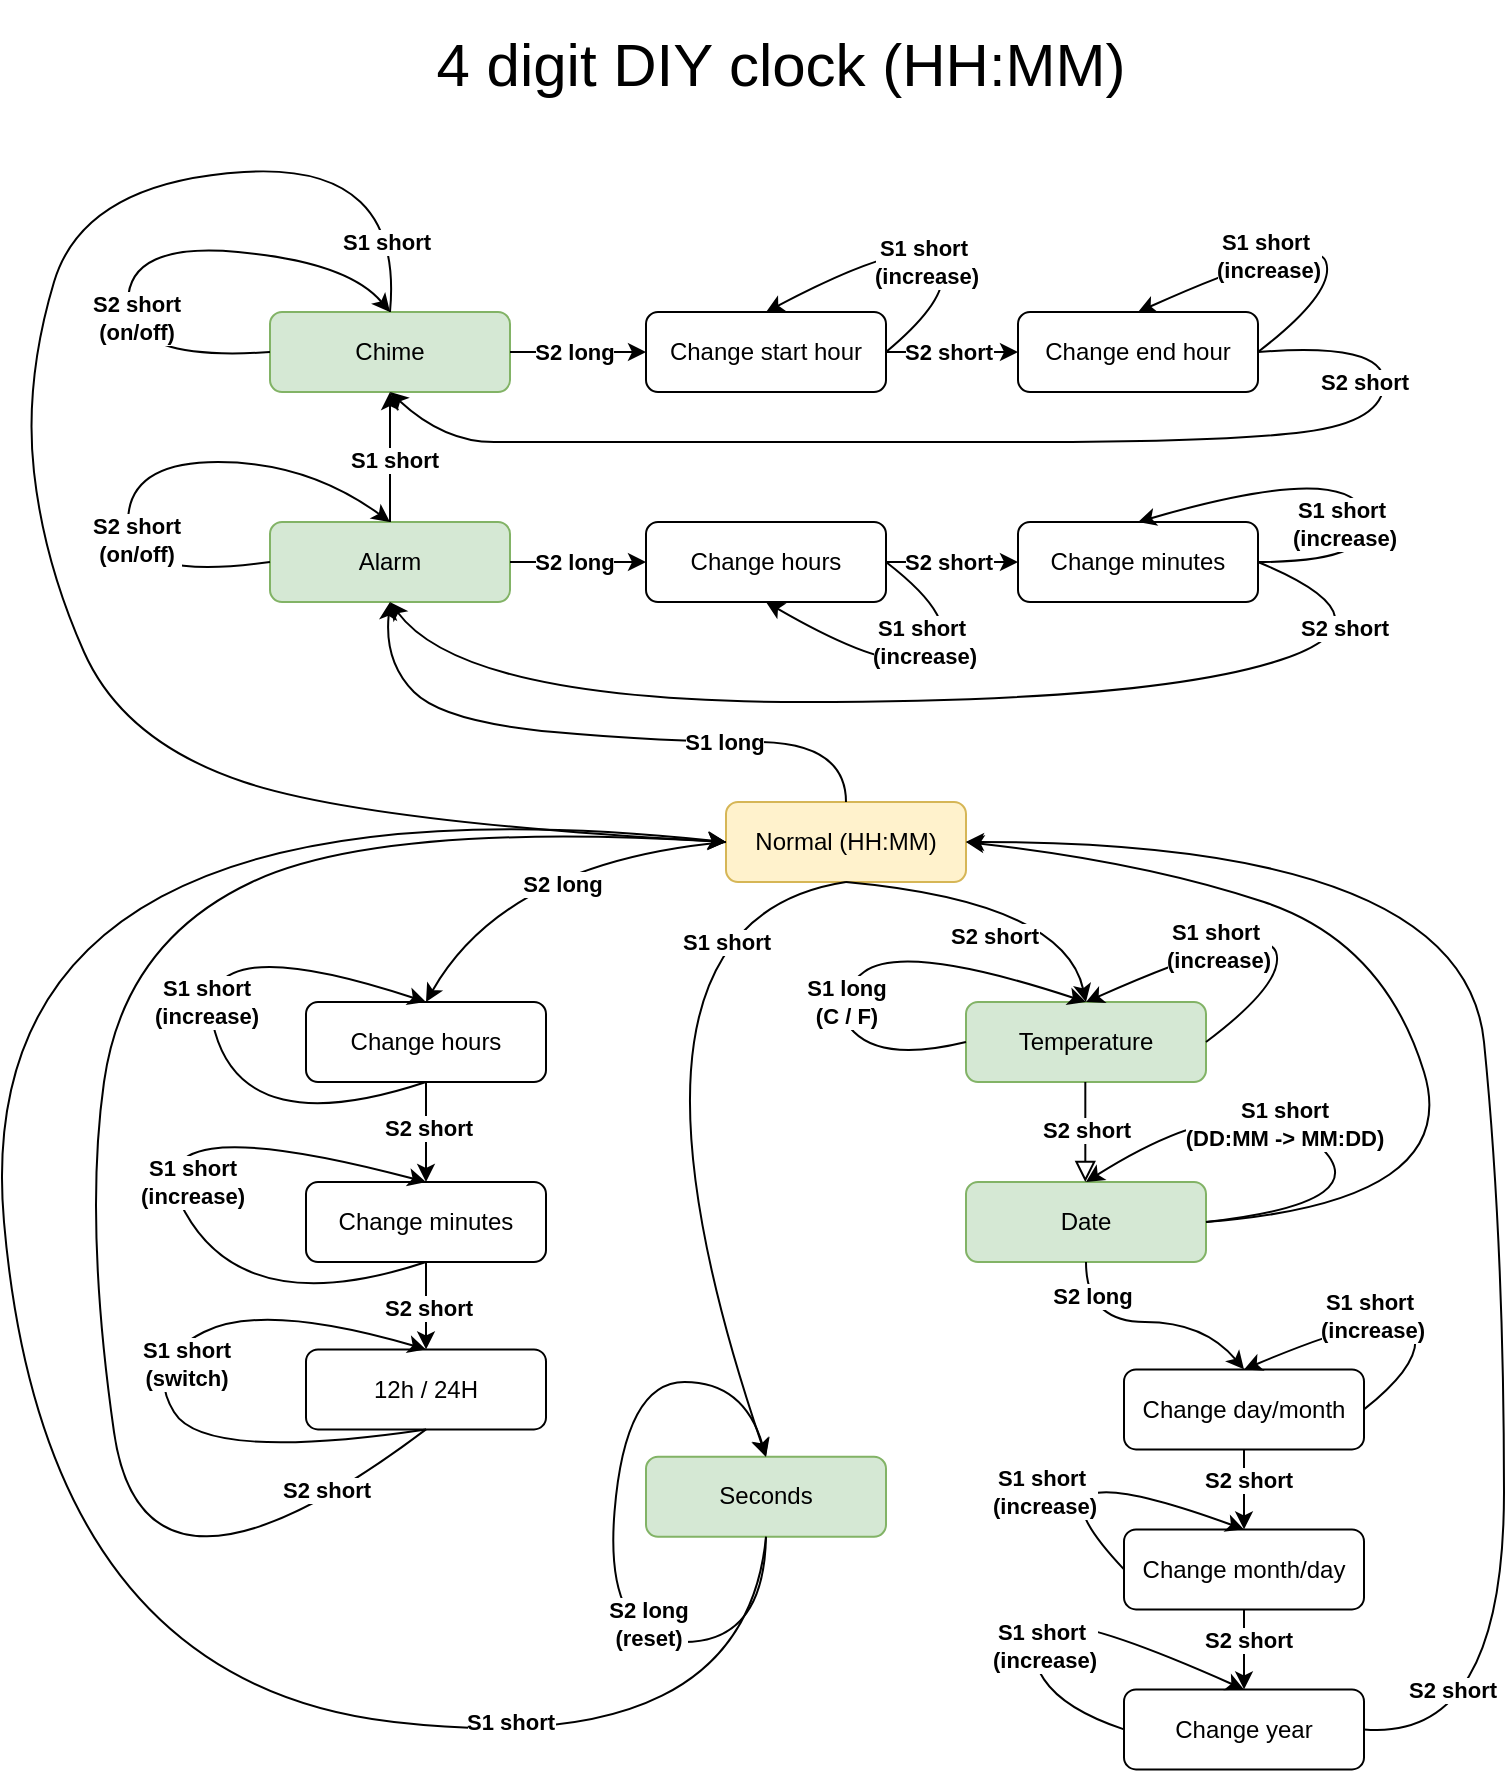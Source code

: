 <mxfile version="24.8.4">
  <diagram id="C5RBs43oDa-KdzZeNtuy" name="Page-1">
    <mxGraphModel dx="826" dy="565" grid="1" gridSize="10" guides="1" tooltips="1" connect="1" arrows="1" fold="1" page="1" pageScale="1" pageWidth="827" pageHeight="1169" math="0" shadow="0">
      <root>
        <mxCell id="WIyWlLk6GJQsqaUBKTNV-0" />
        <mxCell id="WIyWlLk6GJQsqaUBKTNV-1" parent="WIyWlLk6GJQsqaUBKTNV-0" />
        <mxCell id="WIyWlLk6GJQsqaUBKTNV-3" value="Normal (HH:MM)" style="rounded=1;whiteSpace=wrap;html=1;fontSize=12;glass=0;strokeWidth=1;shadow=0;fillColor=#fff2cc;strokeColor=#d6b656;" parent="WIyWlLk6GJQsqaUBKTNV-1" vertex="1">
          <mxGeometry x="411" y="500" width="120" height="40" as="geometry" />
        </mxCell>
        <mxCell id="WIyWlLk6GJQsqaUBKTNV-7" value="Temperature" style="rounded=1;whiteSpace=wrap;html=1;fontSize=12;glass=0;strokeWidth=1;shadow=0;fillColor=#d5e8d4;strokeColor=#82b366;" parent="WIyWlLk6GJQsqaUBKTNV-1" vertex="1">
          <mxGeometry x="531" y="600" width="120" height="40" as="geometry" />
        </mxCell>
        <mxCell id="WIyWlLk6GJQsqaUBKTNV-12" value="Date" style="rounded=1;whiteSpace=wrap;html=1;fontSize=12;glass=0;strokeWidth=1;shadow=0;fillColor=#d5e8d4;strokeColor=#82b366;" parent="WIyWlLk6GJQsqaUBKTNV-1" vertex="1">
          <mxGeometry x="531" y="690" width="120" height="40" as="geometry" />
        </mxCell>
        <mxCell id="ZPV8zCerwzT6bf8s00EN-3" value="" style="rounded=0;html=1;jettySize=auto;orthogonalLoop=1;fontSize=11;endArrow=block;endFill=0;endSize=8;strokeWidth=1;shadow=0;labelBackgroundColor=none;edgeStyle=orthogonalEdgeStyle;" parent="WIyWlLk6GJQsqaUBKTNV-1" edge="1">
          <mxGeometry relative="1" as="geometry">
            <mxPoint x="590.66" y="640" as="sourcePoint" />
            <mxPoint x="590.66" y="690" as="targetPoint" />
          </mxGeometry>
        </mxCell>
        <mxCell id="ZPV8zCerwzT6bf8s00EN-4" value="S2 short" style="edgeLabel;html=1;align=center;verticalAlign=middle;resizable=0;points=[];fontStyle=1" parent="ZPV8zCerwzT6bf8s00EN-3" vertex="1" connectable="0">
          <mxGeometry x="-0.048" relative="1" as="geometry">
            <mxPoint as="offset" />
          </mxGeometry>
        </mxCell>
        <mxCell id="ZPV8zCerwzT6bf8s00EN-5" value="" style="curved=1;endArrow=classic;html=1;rounded=0;entryX=1;entryY=0.5;entryDx=0;entryDy=0;exitX=1;exitY=0.5;exitDx=0;exitDy=0;" parent="WIyWlLk6GJQsqaUBKTNV-1" source="WIyWlLk6GJQsqaUBKTNV-12" target="WIyWlLk6GJQsqaUBKTNV-3" edge="1">
          <mxGeometry width="50" height="50" relative="1" as="geometry">
            <mxPoint x="561" y="720" as="sourcePoint" />
            <mxPoint x="531" y="480" as="targetPoint" />
            <Array as="points">
              <mxPoint x="780" y="700" />
              <mxPoint x="740" y="570" />
              <mxPoint x="620" y="530" />
            </Array>
          </mxGeometry>
        </mxCell>
        <mxCell id="ZPV8zCerwzT6bf8s00EN-11" value="&lt;b&gt;S2 short&lt;/b&gt;" style="edgeLabel;html=1;align=center;verticalAlign=middle;resizable=0;points=[];" parent="ZPV8zCerwzT6bf8s00EN-5" vertex="1" connectable="0">
          <mxGeometry x="-0.072" y="7" relative="1" as="geometry">
            <mxPoint x="-29" y="47" as="offset" />
          </mxGeometry>
        </mxCell>
        <mxCell id="ZPV8zCerwzT6bf8s00EN-7" value="" style="curved=1;endArrow=classic;html=1;rounded=0;exitX=1;exitY=0.5;exitDx=0;exitDy=0;entryX=0.5;entryY=0;entryDx=0;entryDy=0;elbow=vertical;" parent="WIyWlLk6GJQsqaUBKTNV-1" source="WIyWlLk6GJQsqaUBKTNV-12" target="WIyWlLk6GJQsqaUBKTNV-12" edge="1">
          <mxGeometry width="50" height="50" relative="1" as="geometry">
            <mxPoint x="671" y="720" as="sourcePoint" />
            <mxPoint x="611" y="740" as="targetPoint" />
            <Array as="points">
              <mxPoint x="741" y="700" />
              <mxPoint x="670" y="640" />
            </Array>
          </mxGeometry>
        </mxCell>
        <mxCell id="ZPV8zCerwzT6bf8s00EN-10" value="S1 short&lt;div&gt;&lt;div&gt;(DD:MM -&amp;gt; MM:DD)&lt;/div&gt;&lt;/div&gt;" style="edgeLabel;html=1;align=center;verticalAlign=middle;resizable=0;points=[];fontStyle=1" parent="ZPV8zCerwzT6bf8s00EN-7" vertex="1" connectable="0">
          <mxGeometry x="0.157" y="10" relative="1" as="geometry">
            <mxPoint x="8" y="-2" as="offset" />
          </mxGeometry>
        </mxCell>
        <mxCell id="ZPV8zCerwzT6bf8s00EN-12" value="Change day/month" style="rounded=1;whiteSpace=wrap;html=1;fontSize=12;glass=0;strokeWidth=1;shadow=0;" parent="WIyWlLk6GJQsqaUBKTNV-1" vertex="1">
          <mxGeometry x="610" y="783.7" width="120" height="40" as="geometry" />
        </mxCell>
        <mxCell id="ZPV8zCerwzT6bf8s00EN-15" value="Change month/day" style="rounded=1;whiteSpace=wrap;html=1;fontSize=12;glass=0;strokeWidth=1;shadow=0;" parent="WIyWlLk6GJQsqaUBKTNV-1" vertex="1">
          <mxGeometry x="610" y="863.7" width="120" height="40" as="geometry" />
        </mxCell>
        <mxCell id="ZPV8zCerwzT6bf8s00EN-16" value="" style="endArrow=classic;html=1;rounded=0;exitX=0.5;exitY=1;exitDx=0;exitDy=0;entryX=0.5;entryY=0;entryDx=0;entryDy=0;" parent="WIyWlLk6GJQsqaUBKTNV-1" source="ZPV8zCerwzT6bf8s00EN-12" target="ZPV8zCerwzT6bf8s00EN-15" edge="1">
          <mxGeometry width="50" height="50" relative="1" as="geometry">
            <mxPoint x="780" y="843.7" as="sourcePoint" />
            <mxPoint x="830" y="793.7" as="targetPoint" />
          </mxGeometry>
        </mxCell>
        <mxCell id="ZPV8zCerwzT6bf8s00EN-17" value="S2 short" style="edgeLabel;html=1;align=center;verticalAlign=middle;resizable=0;points=[];fontStyle=1" parent="ZPV8zCerwzT6bf8s00EN-16" vertex="1" connectable="0">
          <mxGeometry x="-0.241" y="2" relative="1" as="geometry">
            <mxPoint as="offset" />
          </mxGeometry>
        </mxCell>
        <mxCell id="ZPV8zCerwzT6bf8s00EN-18" value="Change year" style="rounded=1;whiteSpace=wrap;html=1;fontSize=12;glass=0;strokeWidth=1;shadow=0;" parent="WIyWlLk6GJQsqaUBKTNV-1" vertex="1">
          <mxGeometry x="610" y="943.7" width="120" height="40" as="geometry" />
        </mxCell>
        <mxCell id="ZPV8zCerwzT6bf8s00EN-20" value="" style="endArrow=classic;html=1;rounded=0;exitX=0.5;exitY=1;exitDx=0;exitDy=0;entryX=0.5;entryY=0;entryDx=0;entryDy=0;" parent="WIyWlLk6GJQsqaUBKTNV-1" source="ZPV8zCerwzT6bf8s00EN-15" target="ZPV8zCerwzT6bf8s00EN-18" edge="1">
          <mxGeometry width="50" height="50" relative="1" as="geometry">
            <mxPoint x="669.66" y="903.7" as="sourcePoint" />
            <mxPoint x="670" y="933.7" as="targetPoint" />
          </mxGeometry>
        </mxCell>
        <mxCell id="ZPV8zCerwzT6bf8s00EN-21" value="S2 short" style="edgeLabel;html=1;align=center;verticalAlign=middle;resizable=0;points=[];fontStyle=1" parent="ZPV8zCerwzT6bf8s00EN-20" vertex="1" connectable="0">
          <mxGeometry x="-0.241" y="2" relative="1" as="geometry">
            <mxPoint as="offset" />
          </mxGeometry>
        </mxCell>
        <mxCell id="ZPV8zCerwzT6bf8s00EN-23" value="" style="curved=1;endArrow=classic;html=1;rounded=0;exitX=1;exitY=0.5;exitDx=0;exitDy=0;entryX=1;entryY=0.5;entryDx=0;entryDy=0;" parent="WIyWlLk6GJQsqaUBKTNV-1" source="ZPV8zCerwzT6bf8s00EN-18" target="WIyWlLk6GJQsqaUBKTNV-3" edge="1">
          <mxGeometry width="50" height="50" relative="1" as="geometry">
            <mxPoint x="691" y="920" as="sourcePoint" />
            <mxPoint x="741" y="870" as="targetPoint" />
            <Array as="points">
              <mxPoint x="800" y="970" />
              <mxPoint x="800" y="720" />
              <mxPoint x="780" y="520" />
            </Array>
          </mxGeometry>
        </mxCell>
        <mxCell id="ZPV8zCerwzT6bf8s00EN-24" value="S2 short" style="edgeLabel;html=1;align=center;verticalAlign=middle;resizable=0;points=[];fontStyle=1" parent="ZPV8zCerwzT6bf8s00EN-23" vertex="1" connectable="0">
          <mxGeometry x="-0.009" y="21" relative="1" as="geometry">
            <mxPoint x="1" y="283" as="offset" />
          </mxGeometry>
        </mxCell>
        <mxCell id="ZPV8zCerwzT6bf8s00EN-25" value="" style="curved=1;endArrow=classic;html=1;rounded=0;exitX=1;exitY=0.5;exitDx=0;exitDy=0;entryX=0.5;entryY=0;entryDx=0;entryDy=0;" parent="WIyWlLk6GJQsqaUBKTNV-1" source="ZPV8zCerwzT6bf8s00EN-12" target="ZPV8zCerwzT6bf8s00EN-12" edge="1">
          <mxGeometry width="50" height="50" relative="1" as="geometry">
            <mxPoint x="770" y="740" as="sourcePoint" />
            <mxPoint x="820" y="690" as="targetPoint" />
            <Array as="points">
              <mxPoint x="760" y="780" />
              <mxPoint x="750" y="750" />
            </Array>
          </mxGeometry>
        </mxCell>
        <mxCell id="ZPV8zCerwzT6bf8s00EN-26" value="S1 short&amp;nbsp;&lt;div&gt;(increase)&lt;/div&gt;" style="edgeLabel;html=1;align=center;verticalAlign=middle;resizable=0;points=[];fontStyle=1" parent="ZPV8zCerwzT6bf8s00EN-25" vertex="1" connectable="0">
          <mxGeometry x="0.118" relative="1" as="geometry">
            <mxPoint as="offset" />
          </mxGeometry>
        </mxCell>
        <mxCell id="ZPV8zCerwzT6bf8s00EN-28" value="" style="curved=1;endArrow=classic;html=1;rounded=0;entryX=0.5;entryY=0;entryDx=0;entryDy=0;exitX=0;exitY=0.5;exitDx=0;exitDy=0;elbow=horizontal;" parent="WIyWlLk6GJQsqaUBKTNV-1" source="ZPV8zCerwzT6bf8s00EN-15" target="ZPV8zCerwzT6bf8s00EN-15" edge="1">
          <mxGeometry width="50" height="50" relative="1" as="geometry">
            <mxPoint x="590" y="800" as="sourcePoint" />
            <mxPoint x="650" y="790" as="targetPoint" />
            <Array as="points">
              <mxPoint x="550" y="820" />
            </Array>
          </mxGeometry>
        </mxCell>
        <mxCell id="ZPV8zCerwzT6bf8s00EN-29" value="S1 short&amp;nbsp;&lt;div&gt;(increase)&lt;/div&gt;" style="edgeLabel;html=1;align=center;verticalAlign=middle;resizable=0;points=[];fontStyle=1" parent="ZPV8zCerwzT6bf8s00EN-28" vertex="1" connectable="0">
          <mxGeometry x="0.118" relative="1" as="geometry">
            <mxPoint x="-11" y="13" as="offset" />
          </mxGeometry>
        </mxCell>
        <mxCell id="ZPV8zCerwzT6bf8s00EN-30" value="" style="curved=1;endArrow=classic;html=1;rounded=0;exitX=0;exitY=0.5;exitDx=0;exitDy=0;entryX=0.5;entryY=0;entryDx=0;entryDy=0;" parent="WIyWlLk6GJQsqaUBKTNV-1" source="ZPV8zCerwzT6bf8s00EN-18" target="ZPV8zCerwzT6bf8s00EN-18" edge="1">
          <mxGeometry width="50" height="50" relative="1" as="geometry">
            <mxPoint x="560" y="963.7" as="sourcePoint" />
            <mxPoint x="670" y="943.7" as="targetPoint" />
            <Array as="points">
              <mxPoint x="580" y="953.7" />
              <mxPoint x="560" y="923.7" />
              <mxPoint x="580" y="903.7" />
            </Array>
          </mxGeometry>
        </mxCell>
        <mxCell id="ZPV8zCerwzT6bf8s00EN-31" value="S1 short&amp;nbsp;&lt;div&gt;(increase)&lt;/div&gt;" style="edgeLabel;html=1;align=center;verticalAlign=middle;resizable=0;points=[];fontStyle=1" parent="ZPV8zCerwzT6bf8s00EN-30" vertex="1" connectable="0">
          <mxGeometry x="0.118" relative="1" as="geometry">
            <mxPoint x="-22" y="13" as="offset" />
          </mxGeometry>
        </mxCell>
        <mxCell id="ZPV8zCerwzT6bf8s00EN-34" value="" style="curved=1;endArrow=classic;html=1;rounded=0;exitX=1;exitY=0.5;exitDx=0;exitDy=0;entryX=0.5;entryY=0;entryDx=0;entryDy=0;" parent="WIyWlLk6GJQsqaUBKTNV-1" source="WIyWlLk6GJQsqaUBKTNV-7" target="WIyWlLk6GJQsqaUBKTNV-7" edge="1">
          <mxGeometry width="50" height="50" relative="1" as="geometry">
            <mxPoint x="661" y="614" as="sourcePoint" />
            <mxPoint x="601" y="594" as="targetPoint" />
            <Array as="points">
              <mxPoint x="691" y="590" />
              <mxPoint x="681" y="560" />
            </Array>
          </mxGeometry>
        </mxCell>
        <mxCell id="ZPV8zCerwzT6bf8s00EN-35" value="&lt;b&gt;S1 short&amp;nbsp;&lt;/b&gt;&lt;div&gt;&lt;b&gt;(increase)&lt;/b&gt;&lt;/div&gt;" style="edgeLabel;html=1;align=center;verticalAlign=middle;resizable=0;points=[];" parent="ZPV8zCerwzT6bf8s00EN-34" vertex="1" connectable="0">
          <mxGeometry x="0.118" relative="1" as="geometry">
            <mxPoint x="-7" y="4" as="offset" />
          </mxGeometry>
        </mxCell>
        <mxCell id="ZPV8zCerwzT6bf8s00EN-36" value="" style="curved=1;endArrow=classic;html=1;rounded=0;exitX=0.5;exitY=1;exitDx=0;exitDy=0;entryX=0.5;entryY=0;entryDx=0;entryDy=0;" parent="WIyWlLk6GJQsqaUBKTNV-1" source="WIyWlLk6GJQsqaUBKTNV-12" target="ZPV8zCerwzT6bf8s00EN-12" edge="1">
          <mxGeometry width="50" height="50" relative="1" as="geometry">
            <mxPoint x="601" y="740" as="sourcePoint" />
            <mxPoint x="711" y="720" as="targetPoint" />
            <Array as="points">
              <mxPoint x="591" y="760" />
              <mxPoint x="650" y="760" />
            </Array>
          </mxGeometry>
        </mxCell>
        <mxCell id="ZPV8zCerwzT6bf8s00EN-37" value="S2 long" style="edgeLabel;html=1;align=center;verticalAlign=middle;resizable=0;points=[];fontStyle=1" parent="ZPV8zCerwzT6bf8s00EN-36" vertex="1" connectable="0">
          <mxGeometry x="0.119" relative="1" as="geometry">
            <mxPoint x="-34" y="-13" as="offset" />
          </mxGeometry>
        </mxCell>
        <mxCell id="ZPV8zCerwzT6bf8s00EN-39" value="Change hours" style="rounded=1;whiteSpace=wrap;html=1;fontSize=12;glass=0;strokeWidth=1;shadow=0;" parent="WIyWlLk6GJQsqaUBKTNV-1" vertex="1">
          <mxGeometry x="201" y="600" width="120" height="40" as="geometry" />
        </mxCell>
        <mxCell id="ZPV8zCerwzT6bf8s00EN-40" value="Change minutes" style="rounded=1;whiteSpace=wrap;html=1;fontSize=12;glass=0;strokeWidth=1;shadow=0;" parent="WIyWlLk6GJQsqaUBKTNV-1" vertex="1">
          <mxGeometry x="201" y="690" width="120" height="40" as="geometry" />
        </mxCell>
        <mxCell id="ZPV8zCerwzT6bf8s00EN-42" value="" style="curved=1;endArrow=classic;html=1;rounded=0;exitX=0;exitY=0.5;exitDx=0;exitDy=0;entryX=0.5;entryY=0;entryDx=0;entryDy=0;" parent="WIyWlLk6GJQsqaUBKTNV-1" source="WIyWlLk6GJQsqaUBKTNV-3" target="ZPV8zCerwzT6bf8s00EN-39" edge="1">
          <mxGeometry width="50" height="50" relative="1" as="geometry">
            <mxPoint x="241" y="570" as="sourcePoint" />
            <mxPoint x="291" y="520" as="targetPoint" />
            <Array as="points">
              <mxPoint x="301" y="530" />
            </Array>
          </mxGeometry>
        </mxCell>
        <mxCell id="ZPV8zCerwzT6bf8s00EN-43" value="&lt;b&gt;S2 long&lt;/b&gt;" style="edgeLabel;html=1;align=center;verticalAlign=middle;resizable=0;points=[];" parent="ZPV8zCerwzT6bf8s00EN-42" vertex="1" connectable="0">
          <mxGeometry x="-0.119" y="13" relative="1" as="geometry">
            <mxPoint as="offset" />
          </mxGeometry>
        </mxCell>
        <mxCell id="ZPV8zCerwzT6bf8s00EN-44" value="" style="curved=1;endArrow=classic;html=1;rounded=0;exitX=0.5;exitY=1;exitDx=0;exitDy=0;entryX=0.5;entryY=0;entryDx=0;entryDy=0;" parent="WIyWlLk6GJQsqaUBKTNV-1" source="ZPV8zCerwzT6bf8s00EN-39" target="ZPV8zCerwzT6bf8s00EN-39" edge="1">
          <mxGeometry width="50" height="50" relative="1" as="geometry">
            <mxPoint x="101" y="640" as="sourcePoint" />
            <mxPoint x="151" y="590" as="targetPoint" />
            <Array as="points">
              <mxPoint x="171" y="670" />
              <mxPoint x="140" y="560" />
            </Array>
          </mxGeometry>
        </mxCell>
        <mxCell id="ZPV8zCerwzT6bf8s00EN-45" value="S1 short&lt;div&gt;(increase)&lt;/div&gt;" style="edgeLabel;html=1;align=center;verticalAlign=middle;resizable=0;points=[];fontStyle=1" parent="ZPV8zCerwzT6bf8s00EN-44" vertex="1" connectable="0">
          <mxGeometry x="0.814" relative="1" as="geometry">
            <mxPoint x="-81" y="10" as="offset" />
          </mxGeometry>
        </mxCell>
        <mxCell id="ZPV8zCerwzT6bf8s00EN-46" value="" style="endArrow=classic;html=1;rounded=0;exitX=0.5;exitY=1;exitDx=0;exitDy=0;entryX=0.5;entryY=0;entryDx=0;entryDy=0;" parent="WIyWlLk6GJQsqaUBKTNV-1" source="ZPV8zCerwzT6bf8s00EN-39" target="ZPV8zCerwzT6bf8s00EN-40" edge="1">
          <mxGeometry width="50" height="50" relative="1" as="geometry">
            <mxPoint x="311" y="680" as="sourcePoint" />
            <mxPoint x="361" y="630" as="targetPoint" />
          </mxGeometry>
        </mxCell>
        <mxCell id="ZPV8zCerwzT6bf8s00EN-48" value="S2 short" style="edgeLabel;html=1;align=center;verticalAlign=middle;resizable=0;points=[];fontStyle=1" parent="ZPV8zCerwzT6bf8s00EN-46" vertex="1" connectable="0">
          <mxGeometry x="-0.107" y="1" relative="1" as="geometry">
            <mxPoint as="offset" />
          </mxGeometry>
        </mxCell>
        <mxCell id="ZPV8zCerwzT6bf8s00EN-47" value="" style="endArrow=classic;html=1;rounded=0;exitX=0.5;exitY=1;exitDx=0;exitDy=0;entryX=0.5;entryY=0;entryDx=0;entryDy=0;" parent="WIyWlLk6GJQsqaUBKTNV-1" source="ZPV8zCerwzT6bf8s00EN-40" target="ZPV8zCerwzT6bf8s00EN-54" edge="1">
          <mxGeometry width="50" height="50" relative="1" as="geometry">
            <mxPoint x="321" y="770" as="sourcePoint" />
            <mxPoint x="261" y="773.7" as="targetPoint" />
          </mxGeometry>
        </mxCell>
        <mxCell id="ZPV8zCerwzT6bf8s00EN-49" value="S2 short" style="edgeLabel;html=1;align=center;verticalAlign=middle;resizable=0;points=[];fontStyle=1" parent="ZPV8zCerwzT6bf8s00EN-47" vertex="1" connectable="0">
          <mxGeometry x="0.022" y="1" relative="1" as="geometry">
            <mxPoint as="offset" />
          </mxGeometry>
        </mxCell>
        <mxCell id="ZPV8zCerwzT6bf8s00EN-50" value="" style="curved=1;endArrow=classic;html=1;rounded=0;exitX=0.5;exitY=1;exitDx=0;exitDy=0;entryX=0.5;entryY=0;entryDx=0;entryDy=0;" parent="WIyWlLk6GJQsqaUBKTNV-1" source="ZPV8zCerwzT6bf8s00EN-40" target="ZPV8zCerwzT6bf8s00EN-40" edge="1">
          <mxGeometry width="50" height="50" relative="1" as="geometry">
            <mxPoint x="251" y="740" as="sourcePoint" />
            <mxPoint x="181" y="700" as="targetPoint" />
            <Array as="points">
              <mxPoint x="171" y="760" />
              <mxPoint x="110" y="650" />
            </Array>
          </mxGeometry>
        </mxCell>
        <mxCell id="ZPV8zCerwzT6bf8s00EN-51" value="S1 short&lt;div&gt;(increase)&lt;/div&gt;" style="edgeLabel;html=1;align=center;verticalAlign=middle;resizable=0;points=[];fontStyle=1" parent="ZPV8zCerwzT6bf8s00EN-50" vertex="1" connectable="0">
          <mxGeometry x="0.814" relative="1" as="geometry">
            <mxPoint x="-84" y="9" as="offset" />
          </mxGeometry>
        </mxCell>
        <mxCell id="ZPV8zCerwzT6bf8s00EN-54" value="12h / 24H" style="rounded=1;whiteSpace=wrap;html=1;fontSize=12;glass=0;strokeWidth=1;shadow=0;" parent="WIyWlLk6GJQsqaUBKTNV-1" vertex="1">
          <mxGeometry x="201" y="773.7" width="120" height="40" as="geometry" />
        </mxCell>
        <mxCell id="ZPV8zCerwzT6bf8s00EN-56" value="" style="curved=1;endArrow=classic;html=1;rounded=0;entryX=0.5;entryY=0;entryDx=0;entryDy=0;exitX=0.5;exitY=1;exitDx=0;exitDy=0;" parent="WIyWlLk6GJQsqaUBKTNV-1" source="ZPV8zCerwzT6bf8s00EN-54" target="ZPV8zCerwzT6bf8s00EN-54" edge="1">
          <mxGeometry width="50" height="50" relative="1" as="geometry">
            <mxPoint x="261" y="900" as="sourcePoint" />
            <mxPoint x="201" y="870" as="targetPoint" />
            <Array as="points">
              <mxPoint x="150" y="830" />
              <mxPoint x="120" y="780" />
              <mxPoint x="180" y="750" />
            </Array>
          </mxGeometry>
        </mxCell>
        <mxCell id="ZPV8zCerwzT6bf8s00EN-57" value="S1 short&lt;div&gt;(switch)&lt;/div&gt;" style="edgeLabel;html=1;align=center;verticalAlign=middle;resizable=0;points=[];fontStyle=1" parent="ZPV8zCerwzT6bf8s00EN-56" vertex="1" connectable="0">
          <mxGeometry x="0.814" relative="1" as="geometry">
            <mxPoint x="-91" y="15" as="offset" />
          </mxGeometry>
        </mxCell>
        <mxCell id="ZPV8zCerwzT6bf8s00EN-59" value="" style="curved=1;endArrow=classic;html=1;rounded=0;entryX=0;entryY=0.5;entryDx=0;entryDy=0;exitX=0.5;exitY=1;exitDx=0;exitDy=0;" parent="WIyWlLk6GJQsqaUBKTNV-1" source="ZPV8zCerwzT6bf8s00EN-54" target="WIyWlLk6GJQsqaUBKTNV-3" edge="1">
          <mxGeometry width="50" height="50" relative="1" as="geometry">
            <mxPoint x="281" y="930" as="sourcePoint" />
            <mxPoint x="141" y="710" as="targetPoint" />
            <Array as="points">
              <mxPoint x="120" y="920" />
              <mxPoint x="90" y="710" />
              <mxPoint x="110" y="570" />
              <mxPoint x="238" y="510" />
            </Array>
          </mxGeometry>
        </mxCell>
        <mxCell id="ZPV8zCerwzT6bf8s00EN-60" value="S2 short" style="edgeLabel;html=1;align=center;verticalAlign=middle;resizable=0;points=[];fontStyle=1" parent="ZPV8zCerwzT6bf8s00EN-59" vertex="1" connectable="0">
          <mxGeometry x="0.401" y="3" relative="1" as="geometry">
            <mxPoint x="46" y="303" as="offset" />
          </mxGeometry>
        </mxCell>
        <mxCell id="ZPV8zCerwzT6bf8s00EN-63" value="&lt;font style=&quot;font-size: 30px;&quot;&gt;4 digit DIY clock (HH:MM)&lt;/font&gt;" style="text;html=1;align=center;verticalAlign=middle;resizable=0;points=[];autosize=1;strokeColor=none;fillColor=none;fontSize=36;" parent="WIyWlLk6GJQsqaUBKTNV-1" vertex="1">
          <mxGeometry x="253" y="99" width="370" height="60" as="geometry" />
        </mxCell>
        <mxCell id="ZPV8zCerwzT6bf8s00EN-68" value="Alarm" style="rounded=1;whiteSpace=wrap;html=1;fontSize=12;glass=0;strokeWidth=1;shadow=0;fillColor=#d5e8d4;strokeColor=#82b366;" parent="WIyWlLk6GJQsqaUBKTNV-1" vertex="1">
          <mxGeometry x="183" y="360" width="120" height="40" as="geometry" />
        </mxCell>
        <mxCell id="ZPV8zCerwzT6bf8s00EN-69" value="Chime" style="rounded=1;whiteSpace=wrap;html=1;fontSize=12;glass=0;strokeWidth=1;shadow=0;fillColor=#d5e8d4;strokeColor=#82b366;" parent="WIyWlLk6GJQsqaUBKTNV-1" vertex="1">
          <mxGeometry x="183" y="255" width="120" height="40" as="geometry" />
        </mxCell>
        <mxCell id="ZPV8zCerwzT6bf8s00EN-72" value="" style="endArrow=classic;html=1;rounded=0;entryX=0.5;entryY=1;entryDx=0;entryDy=0;exitX=0.5;exitY=0;exitDx=0;exitDy=0;" parent="WIyWlLk6GJQsqaUBKTNV-1" source="ZPV8zCerwzT6bf8s00EN-68" target="ZPV8zCerwzT6bf8s00EN-69" edge="1">
          <mxGeometry width="50" height="50" relative="1" as="geometry">
            <mxPoint x="232" y="340" as="sourcePoint" />
            <mxPoint x="242.58" y="280" as="targetPoint" />
          </mxGeometry>
        </mxCell>
        <mxCell id="ZPV8zCerwzT6bf8s00EN-73" value="S1 short" style="edgeLabel;html=1;align=center;verticalAlign=middle;resizable=0;points=[];fontStyle=1" parent="ZPV8zCerwzT6bf8s00EN-72" vertex="1" connectable="0">
          <mxGeometry x="-0.043" y="-2" relative="1" as="geometry">
            <mxPoint as="offset" />
          </mxGeometry>
        </mxCell>
        <mxCell id="ZPV8zCerwzT6bf8s00EN-75" value="" style="curved=1;endArrow=classic;html=1;rounded=0;exitX=0;exitY=0.5;exitDx=0;exitDy=0;entryX=0.5;entryY=0;entryDx=0;entryDy=0;" parent="WIyWlLk6GJQsqaUBKTNV-1" source="ZPV8zCerwzT6bf8s00EN-68" target="ZPV8zCerwzT6bf8s00EN-68" edge="1">
          <mxGeometry width="50" height="50" relative="1" as="geometry">
            <mxPoint x="62" y="390" as="sourcePoint" />
            <mxPoint x="112" y="340" as="targetPoint" />
            <Array as="points">
              <mxPoint x="112" y="390" />
              <mxPoint x="112" y="330" />
              <mxPoint x="202" y="330" />
            </Array>
          </mxGeometry>
        </mxCell>
        <mxCell id="ZPV8zCerwzT6bf8s00EN-76" value="S2 short&lt;div&gt;(on/off)&lt;/div&gt;" style="edgeLabel;html=1;align=center;verticalAlign=middle;resizable=0;points=[];fontStyle=1" parent="ZPV8zCerwzT6bf8s00EN-75" vertex="1" connectable="0">
          <mxGeometry x="-0.322" y="-4" relative="1" as="geometry">
            <mxPoint as="offset" />
          </mxGeometry>
        </mxCell>
        <mxCell id="ZPV8zCerwzT6bf8s00EN-77" value="" style="curved=1;endArrow=classic;html=1;rounded=0;exitX=0;exitY=0.5;exitDx=0;exitDy=0;entryX=0.5;entryY=0;entryDx=0;entryDy=0;" parent="WIyWlLk6GJQsqaUBKTNV-1" source="ZPV8zCerwzT6bf8s00EN-69" target="ZPV8zCerwzT6bf8s00EN-69" edge="1">
          <mxGeometry width="50" height="50" relative="1" as="geometry">
            <mxPoint x="183" y="270" as="sourcePoint" />
            <mxPoint x="243" y="250" as="targetPoint" />
            <Array as="points">
              <mxPoint x="112" y="280" />
              <mxPoint x="112" y="220" />
              <mxPoint x="222" y="230" />
            </Array>
          </mxGeometry>
        </mxCell>
        <mxCell id="ZPV8zCerwzT6bf8s00EN-78" value="S2 short&lt;div&gt;(on/off)&lt;/div&gt;" style="edgeLabel;html=1;align=center;verticalAlign=middle;resizable=0;points=[];fontStyle=1" parent="ZPV8zCerwzT6bf8s00EN-77" vertex="1" connectable="0">
          <mxGeometry x="-0.322" y="-4" relative="1" as="geometry">
            <mxPoint as="offset" />
          </mxGeometry>
        </mxCell>
        <mxCell id="ZPV8zCerwzT6bf8s00EN-83" value="" style="curved=1;endArrow=classic;html=1;rounded=0;exitX=0.5;exitY=0;exitDx=0;exitDy=0;entryX=0.5;entryY=1;entryDx=0;entryDy=0;" parent="WIyWlLk6GJQsqaUBKTNV-1" source="WIyWlLk6GJQsqaUBKTNV-3" target="ZPV8zCerwzT6bf8s00EN-68" edge="1">
          <mxGeometry width="50" height="50" relative="1" as="geometry">
            <mxPoint x="460" y="470" as="sourcePoint" />
            <mxPoint x="230" y="420" as="targetPoint" />
            <Array as="points">
              <mxPoint x="471" y="470" />
              <mxPoint x="380" y="470" />
              <mxPoint x="270" y="460" />
              <mxPoint x="240" y="430" />
            </Array>
          </mxGeometry>
        </mxCell>
        <mxCell id="ZPV8zCerwzT6bf8s00EN-84" value="S1 long" style="edgeLabel;html=1;align=center;verticalAlign=middle;resizable=0;points=[];fontStyle=1" parent="WIyWlLk6GJQsqaUBKTNV-1" vertex="1" connectable="0">
          <mxGeometry x="410.0" y="469.997" as="geometry" />
        </mxCell>
        <mxCell id="ZPV8zCerwzT6bf8s00EN-85" value="Change hours" style="rounded=1;whiteSpace=wrap;html=1;fontSize=12;glass=0;strokeWidth=1;shadow=0;" parent="WIyWlLk6GJQsqaUBKTNV-1" vertex="1">
          <mxGeometry x="371" y="360" width="120" height="40" as="geometry" />
        </mxCell>
        <mxCell id="ZPV8zCerwzT6bf8s00EN-86" value="Change minutes" style="rounded=1;whiteSpace=wrap;html=1;fontSize=12;glass=0;strokeWidth=1;shadow=0;" parent="WIyWlLk6GJQsqaUBKTNV-1" vertex="1">
          <mxGeometry x="557" y="360" width="120" height="40" as="geometry" />
        </mxCell>
        <mxCell id="ZPV8zCerwzT6bf8s00EN-87" value="" style="curved=1;endArrow=classic;html=1;rounded=0;exitX=1;exitY=0.5;exitDx=0;exitDy=0;entryX=0.5;entryY=1;entryDx=0;entryDy=0;" parent="WIyWlLk6GJQsqaUBKTNV-1" source="ZPV8zCerwzT6bf8s00EN-85" target="ZPV8zCerwzT6bf8s00EN-85" edge="1">
          <mxGeometry width="50" height="50" relative="1" as="geometry">
            <mxPoint x="505" y="380" as="sourcePoint" />
            <mxPoint x="445" y="360" as="targetPoint" />
            <Array as="points">
              <mxPoint x="530" y="410" />
              <mxPoint x="500" y="440" />
            </Array>
          </mxGeometry>
        </mxCell>
        <mxCell id="ZPV8zCerwzT6bf8s00EN-88" value="&lt;b&gt;S1 short&amp;nbsp;&lt;/b&gt;&lt;div&gt;&lt;b&gt;(increase)&lt;/b&gt;&lt;/div&gt;" style="edgeLabel;html=1;align=center;verticalAlign=middle;resizable=0;points=[];" parent="ZPV8zCerwzT6bf8s00EN-87" vertex="1" connectable="0">
          <mxGeometry x="0.118" relative="1" as="geometry">
            <mxPoint x="14" y="-18" as="offset" />
          </mxGeometry>
        </mxCell>
        <mxCell id="ZPV8zCerwzT6bf8s00EN-89" value="" style="curved=1;endArrow=classic;html=1;rounded=0;exitX=1;exitY=0.5;exitDx=0;exitDy=0;entryX=0.5;entryY=0;entryDx=0;entryDy=0;" parent="WIyWlLk6GJQsqaUBKTNV-1" source="ZPV8zCerwzT6bf8s00EN-86" target="ZPV8zCerwzT6bf8s00EN-86" edge="1">
          <mxGeometry width="50" height="50" relative="1" as="geometry">
            <mxPoint x="677" y="380" as="sourcePoint" />
            <mxPoint x="617" y="360" as="targetPoint" />
            <Array as="points">
              <mxPoint x="740" y="380" />
              <mxPoint x="720" y="330" />
            </Array>
          </mxGeometry>
        </mxCell>
        <mxCell id="ZPV8zCerwzT6bf8s00EN-90" value="&lt;b&gt;S1 short&amp;nbsp;&lt;/b&gt;&lt;div&gt;&lt;b&gt;(increase)&lt;/b&gt;&lt;/div&gt;" style="edgeLabel;html=1;align=center;verticalAlign=middle;resizable=0;points=[];" parent="ZPV8zCerwzT6bf8s00EN-89" vertex="1" connectable="0">
          <mxGeometry x="0.118" relative="1" as="geometry">
            <mxPoint x="8" y="28" as="offset" />
          </mxGeometry>
        </mxCell>
        <mxCell id="ZPV8zCerwzT6bf8s00EN-93" value="" style="curved=1;endArrow=classic;html=1;rounded=0;exitX=1;exitY=0.5;exitDx=0;exitDy=0;entryX=0.5;entryY=1;entryDx=0;entryDy=0;" parent="WIyWlLk6GJQsqaUBKTNV-1" source="ZPV8zCerwzT6bf8s00EN-86" target="ZPV8zCerwzT6bf8s00EN-68" edge="1">
          <mxGeometry width="50" height="50" relative="1" as="geometry">
            <mxPoint x="682" y="480" as="sourcePoint" />
            <mxPoint x="270" y="420" as="targetPoint" />
            <Array as="points">
              <mxPoint x="750" y="410" />
              <mxPoint x="620" y="450" />
              <mxPoint x="280" y="450" />
            </Array>
          </mxGeometry>
        </mxCell>
        <mxCell id="ZPV8zCerwzT6bf8s00EN-94" value="S2 short" style="edgeLabel;html=1;align=center;verticalAlign=middle;resizable=0;points=[];fontStyle=1" parent="ZPV8zCerwzT6bf8s00EN-93" vertex="1" connectable="0">
          <mxGeometry x="-0.76" y="-2" relative="1" as="geometry">
            <mxPoint x="-25" y="3" as="offset" />
          </mxGeometry>
        </mxCell>
        <mxCell id="ZPV8zCerwzT6bf8s00EN-95" value="" style="endArrow=classic;html=1;rounded=0;exitX=1;exitY=0.5;exitDx=0;exitDy=0;entryX=0;entryY=0.5;entryDx=0;entryDy=0;" parent="WIyWlLk6GJQsqaUBKTNV-1" source="ZPV8zCerwzT6bf8s00EN-68" target="ZPV8zCerwzT6bf8s00EN-85" edge="1">
          <mxGeometry width="50" height="50" relative="1" as="geometry">
            <mxPoint x="332" y="460" as="sourcePoint" />
            <mxPoint x="382" y="410" as="targetPoint" />
          </mxGeometry>
        </mxCell>
        <mxCell id="ZPV8zCerwzT6bf8s00EN-96" value="S2 long" style="edgeLabel;html=1;align=center;verticalAlign=middle;resizable=0;points=[];fontStyle=1" parent="ZPV8zCerwzT6bf8s00EN-95" vertex="1" connectable="0">
          <mxGeometry x="-0.06" relative="1" as="geometry">
            <mxPoint as="offset" />
          </mxGeometry>
        </mxCell>
        <mxCell id="ZPV8zCerwzT6bf8s00EN-97" value="" style="endArrow=classic;html=1;rounded=0;exitX=1;exitY=0.5;exitDx=0;exitDy=0;entryX=0;entryY=0.5;entryDx=0;entryDy=0;" parent="WIyWlLk6GJQsqaUBKTNV-1" source="ZPV8zCerwzT6bf8s00EN-85" target="ZPV8zCerwzT6bf8s00EN-86" edge="1">
          <mxGeometry width="50" height="50" relative="1" as="geometry">
            <mxPoint x="491" y="379.57" as="sourcePoint" />
            <mxPoint x="559" y="379.57" as="targetPoint" />
          </mxGeometry>
        </mxCell>
        <mxCell id="ZPV8zCerwzT6bf8s00EN-98" value="S2 short" style="edgeLabel;html=1;align=center;verticalAlign=middle;resizable=0;points=[];fontStyle=1" parent="ZPV8zCerwzT6bf8s00EN-97" vertex="1" connectable="0">
          <mxGeometry x="-0.06" relative="1" as="geometry">
            <mxPoint as="offset" />
          </mxGeometry>
        </mxCell>
        <mxCell id="ZPV8zCerwzT6bf8s00EN-100" value="" style="curved=1;endArrow=classic;html=1;rounded=0;entryX=0;entryY=0.5;entryDx=0;entryDy=0;exitX=0.5;exitY=0;exitDx=0;exitDy=0;" parent="WIyWlLk6GJQsqaUBKTNV-1" source="ZPV8zCerwzT6bf8s00EN-69" target="WIyWlLk6GJQsqaUBKTNV-3" edge="1">
          <mxGeometry width="50" height="50" relative="1" as="geometry">
            <mxPoint x="40" y="180" as="sourcePoint" />
            <mxPoint x="70" y="290" as="targetPoint" />
            <Array as="points">
              <mxPoint x="250" y="180" />
              <mxPoint x="90" y="190" />
              <mxPoint x="60" y="290" />
              <mxPoint x="70" y="380" />
              <mxPoint x="110" y="470" />
              <mxPoint x="230" y="510" />
            </Array>
          </mxGeometry>
        </mxCell>
        <mxCell id="ZPV8zCerwzT6bf8s00EN-101" value="S1 short" style="edgeLabel;html=1;align=center;verticalAlign=middle;resizable=0;points=[];fontStyle=1" parent="WIyWlLk6GJQsqaUBKTNV-1" vertex="1" connectable="0">
          <mxGeometry x="241.0" y="219.996" as="geometry" />
        </mxCell>
        <mxCell id="ZPV8zCerwzT6bf8s00EN-124" value="Change start hour" style="rounded=1;whiteSpace=wrap;html=1;fontSize=12;glass=0;strokeWidth=1;shadow=0;" parent="WIyWlLk6GJQsqaUBKTNV-1" vertex="1">
          <mxGeometry x="371" y="255" width="120" height="40" as="geometry" />
        </mxCell>
        <mxCell id="ZPV8zCerwzT6bf8s00EN-125" value="Change end hour" style="rounded=1;whiteSpace=wrap;html=1;fontSize=12;glass=0;strokeWidth=1;shadow=0;" parent="WIyWlLk6GJQsqaUBKTNV-1" vertex="1">
          <mxGeometry x="557" y="255" width="120" height="40" as="geometry" />
        </mxCell>
        <mxCell id="ZPV8zCerwzT6bf8s00EN-126" value="" style="curved=1;endArrow=classic;html=1;rounded=0;exitX=1;exitY=0.5;exitDx=0;exitDy=0;entryX=0.5;entryY=0;entryDx=0;entryDy=0;" parent="WIyWlLk6GJQsqaUBKTNV-1" source="ZPV8zCerwzT6bf8s00EN-124" target="ZPV8zCerwzT6bf8s00EN-124" edge="1">
          <mxGeometry width="50" height="50" relative="1" as="geometry">
            <mxPoint x="505" y="275" as="sourcePoint" />
            <mxPoint x="445" y="255" as="targetPoint" />
            <Array as="points">
              <mxPoint x="527" y="245" />
              <mxPoint x="507" y="215" />
            </Array>
          </mxGeometry>
        </mxCell>
        <mxCell id="ZPV8zCerwzT6bf8s00EN-127" value="&lt;b&gt;S1 short&amp;nbsp;&lt;/b&gt;&lt;div&gt;&lt;b&gt;(increase)&lt;/b&gt;&lt;/div&gt;" style="edgeLabel;html=1;align=center;verticalAlign=middle;resizable=0;points=[];" parent="ZPV8zCerwzT6bf8s00EN-126" vertex="1" connectable="0">
          <mxGeometry x="0.118" relative="1" as="geometry">
            <mxPoint x="14" y="9" as="offset" />
          </mxGeometry>
        </mxCell>
        <mxCell id="ZPV8zCerwzT6bf8s00EN-128" value="" style="curved=1;endArrow=classic;html=1;rounded=0;exitX=1;exitY=0.5;exitDx=0;exitDy=0;entryX=0.5;entryY=0;entryDx=0;entryDy=0;" parent="WIyWlLk6GJQsqaUBKTNV-1" source="ZPV8zCerwzT6bf8s00EN-125" target="ZPV8zCerwzT6bf8s00EN-125" edge="1">
          <mxGeometry width="50" height="50" relative="1" as="geometry">
            <mxPoint x="677" y="275" as="sourcePoint" />
            <mxPoint x="617" y="255" as="targetPoint" />
            <Array as="points">
              <mxPoint x="716" y="245" />
              <mxPoint x="706" y="215" />
            </Array>
          </mxGeometry>
        </mxCell>
        <mxCell id="ZPV8zCerwzT6bf8s00EN-129" value="&lt;b&gt;S1 short&amp;nbsp;&lt;/b&gt;&lt;div&gt;&lt;b&gt;(increase)&lt;/b&gt;&lt;/div&gt;" style="edgeLabel;html=1;align=center;verticalAlign=middle;resizable=0;points=[];" parent="ZPV8zCerwzT6bf8s00EN-128" vertex="1" connectable="0">
          <mxGeometry x="0.118" relative="1" as="geometry">
            <mxPoint x="-7" y="4" as="offset" />
          </mxGeometry>
        </mxCell>
        <mxCell id="ZPV8zCerwzT6bf8s00EN-130" value="" style="curved=1;endArrow=classic;html=1;rounded=0;exitX=1;exitY=0.5;exitDx=0;exitDy=0;entryX=0.5;entryY=1;entryDx=0;entryDy=0;" parent="WIyWlLk6GJQsqaUBKTNV-1" source="ZPV8zCerwzT6bf8s00EN-125" edge="1">
          <mxGeometry width="50" height="50" relative="1" as="geometry">
            <mxPoint x="682" y="375" as="sourcePoint" />
            <mxPoint x="243" y="295" as="targetPoint" />
            <Array as="points">
              <mxPoint x="740" y="270" />
              <mxPoint x="740" y="310" />
              <mxPoint x="660" y="320" />
              <mxPoint x="470" y="320" />
              <mxPoint x="370" y="320" />
              <mxPoint x="320" y="320" />
              <mxPoint x="270" y="320" />
            </Array>
          </mxGeometry>
        </mxCell>
        <mxCell id="ZPV8zCerwzT6bf8s00EN-131" value="S2 short" style="edgeLabel;html=1;align=center;verticalAlign=middle;resizable=0;points=[];fontStyle=1" parent="ZPV8zCerwzT6bf8s00EN-130" vertex="1" connectable="0">
          <mxGeometry x="-0.76" y="-2" relative="1" as="geometry">
            <mxPoint x="-8" y="9" as="offset" />
          </mxGeometry>
        </mxCell>
        <mxCell id="ZPV8zCerwzT6bf8s00EN-132" value="" style="endArrow=classic;html=1;rounded=0;exitX=1;exitY=0.5;exitDx=0;exitDy=0;entryX=0;entryY=0.5;entryDx=0;entryDy=0;" parent="WIyWlLk6GJQsqaUBKTNV-1" target="ZPV8zCerwzT6bf8s00EN-124" edge="1">
          <mxGeometry width="50" height="50" relative="1" as="geometry">
            <mxPoint x="303" y="275" as="sourcePoint" />
            <mxPoint x="382" y="305" as="targetPoint" />
          </mxGeometry>
        </mxCell>
        <mxCell id="ZPV8zCerwzT6bf8s00EN-133" value="S2 long" style="edgeLabel;html=1;align=center;verticalAlign=middle;resizable=0;points=[];fontStyle=1" parent="ZPV8zCerwzT6bf8s00EN-132" vertex="1" connectable="0">
          <mxGeometry x="-0.06" relative="1" as="geometry">
            <mxPoint as="offset" />
          </mxGeometry>
        </mxCell>
        <mxCell id="ZPV8zCerwzT6bf8s00EN-134" value="" style="endArrow=classic;html=1;rounded=0;exitX=1;exitY=0.5;exitDx=0;exitDy=0;entryX=0;entryY=0.5;entryDx=0;entryDy=0;" parent="WIyWlLk6GJQsqaUBKTNV-1" source="ZPV8zCerwzT6bf8s00EN-124" target="ZPV8zCerwzT6bf8s00EN-125" edge="1">
          <mxGeometry width="50" height="50" relative="1" as="geometry">
            <mxPoint x="491" y="274.57" as="sourcePoint" />
            <mxPoint x="559" y="274.57" as="targetPoint" />
          </mxGeometry>
        </mxCell>
        <mxCell id="ZPV8zCerwzT6bf8s00EN-135" value="S2 short" style="edgeLabel;html=1;align=center;verticalAlign=middle;resizable=0;points=[];fontStyle=1" parent="ZPV8zCerwzT6bf8s00EN-134" vertex="1" connectable="0">
          <mxGeometry x="-0.06" relative="1" as="geometry">
            <mxPoint as="offset" />
          </mxGeometry>
        </mxCell>
        <mxCell id="TEsDZc2kmZVkNtcbq4qy-0" value="Seconds" style="rounded=1;whiteSpace=wrap;html=1;fontSize=12;glass=0;strokeWidth=1;shadow=0;fillColor=#d5e8d4;strokeColor=#82b366;" parent="WIyWlLk6GJQsqaUBKTNV-1" vertex="1">
          <mxGeometry x="371" y="827.4" width="120" height="40" as="geometry" />
        </mxCell>
        <mxCell id="TEsDZc2kmZVkNtcbq4qy-1" value="" style="curved=1;endArrow=classic;html=1;rounded=0;exitX=0.5;exitY=1;exitDx=0;exitDy=0;entryX=0.5;entryY=0;entryDx=0;entryDy=0;" parent="WIyWlLk6GJQsqaUBKTNV-1" source="TEsDZc2kmZVkNtcbq4qy-0" target="TEsDZc2kmZVkNtcbq4qy-0" edge="1">
          <mxGeometry width="50" height="50" relative="1" as="geometry">
            <mxPoint x="421" y="873.7" as="sourcePoint" />
            <mxPoint x="351" y="847.7" as="targetPoint" />
            <Array as="points">
              <mxPoint x="430" y="920" />
              <mxPoint x="350" y="920" />
              <mxPoint x="360.5" y="790" />
              <mxPoint x="420" y="790" />
            </Array>
          </mxGeometry>
        </mxCell>
        <mxCell id="TEsDZc2kmZVkNtcbq4qy-2" value="S2 long&lt;div&gt;(reset)&lt;/div&gt;" style="edgeLabel;html=1;align=center;verticalAlign=middle;resizable=0;points=[];fontStyle=1" parent="TEsDZc2kmZVkNtcbq4qy-1" vertex="1" connectable="0">
          <mxGeometry x="0.814" relative="1" as="geometry">
            <mxPoint x="-50" y="116" as="offset" />
          </mxGeometry>
        </mxCell>
        <mxCell id="TEsDZc2kmZVkNtcbq4qy-9" value="" style="curved=1;endArrow=classic;html=1;rounded=0;exitX=0.5;exitY=1;exitDx=0;exitDy=0;entryX=0;entryY=0.5;entryDx=0;entryDy=0;" parent="WIyWlLk6GJQsqaUBKTNV-1" source="TEsDZc2kmZVkNtcbq4qy-0" target="WIyWlLk6GJQsqaUBKTNV-3" edge="1">
          <mxGeometry width="50" height="50" relative="1" as="geometry">
            <mxPoint x="400" y="810" as="sourcePoint" />
            <mxPoint x="410" y="880" as="targetPoint" />
            <Array as="points">
              <mxPoint x="420" y="980" />
              <mxPoint x="70" y="940" />
              <mxPoint x="30" y="480" />
            </Array>
          </mxGeometry>
        </mxCell>
        <mxCell id="TEsDZc2kmZVkNtcbq4qy-10" value="&lt;b&gt;S1 short&lt;/b&gt;" style="edgeLabel;html=1;align=center;verticalAlign=middle;resizable=0;points=[];" parent="WIyWlLk6GJQsqaUBKTNV-1" vertex="1" connectable="0">
          <mxGeometry x="303.002" y="960.002" as="geometry" />
        </mxCell>
        <mxCell id="vuFQMqXv7wviXNt7Aknc-2" value="" style="curved=1;endArrow=classic;html=1;rounded=0;entryX=0.5;entryY=0;entryDx=0;entryDy=0;exitX=0.5;exitY=1;exitDx=0;exitDy=0;" parent="WIyWlLk6GJQsqaUBKTNV-1" source="WIyWlLk6GJQsqaUBKTNV-3" target="TEsDZc2kmZVkNtcbq4qy-0" edge="1">
          <mxGeometry width="50" height="50" relative="1" as="geometry">
            <mxPoint x="380" y="680" as="sourcePoint" />
            <mxPoint x="430" y="630" as="targetPoint" />
            <Array as="points">
              <mxPoint x="340" y="560" />
            </Array>
          </mxGeometry>
        </mxCell>
        <mxCell id="TEsDZc2kmZVkNtcbq4qy-8" value="&lt;b&gt;S1 short&lt;/b&gt;" style="edgeLabel;html=1;align=center;verticalAlign=middle;resizable=0;points=[];" parent="WIyWlLk6GJQsqaUBKTNV-1" vertex="1" connectable="0">
          <mxGeometry x="411.002" y="570.002" as="geometry" />
        </mxCell>
        <mxCell id="vuFQMqXv7wviXNt7Aknc-3" value="" style="curved=1;endArrow=classic;html=1;rounded=0;entryX=0.5;entryY=0;entryDx=0;entryDy=0;exitX=0;exitY=0.5;exitDx=0;exitDy=0;" parent="WIyWlLk6GJQsqaUBKTNV-1" source="WIyWlLk6GJQsqaUBKTNV-7" target="WIyWlLk6GJQsqaUBKTNV-7" edge="1">
          <mxGeometry width="50" height="50" relative="1" as="geometry">
            <mxPoint x="420" y="670" as="sourcePoint" />
            <mxPoint x="470" y="620" as="targetPoint" />
            <Array as="points">
              <mxPoint x="490" y="630" />
              <mxPoint x="460" y="600" />
              <mxPoint x="500" y="570" />
            </Array>
          </mxGeometry>
        </mxCell>
        <mxCell id="vuFQMqXv7wviXNt7Aknc-4" value="" style="curved=1;endArrow=classic;html=1;rounded=0;entryX=0.5;entryY=0;entryDx=0;entryDy=0;exitX=0.5;exitY=1;exitDx=0;exitDy=0;" parent="WIyWlLk6GJQsqaUBKTNV-1" source="WIyWlLk6GJQsqaUBKTNV-3" target="WIyWlLk6GJQsqaUBKTNV-7" edge="1">
          <mxGeometry width="50" height="50" relative="1" as="geometry">
            <mxPoint x="450" y="720" as="sourcePoint" />
            <mxPoint x="500" y="670" as="targetPoint" />
            <Array as="points">
              <mxPoint x="580" y="550" />
            </Array>
          </mxGeometry>
        </mxCell>
        <mxCell id="TEsDZc2kmZVkNtcbq4qy-5" value="&lt;b&gt;S2 short&lt;/b&gt;" style="edgeLabel;html=1;align=center;verticalAlign=middle;resizable=0;points=[];" parent="WIyWlLk6GJQsqaUBKTNV-1" vertex="1" connectable="0">
          <mxGeometry x="550.001" y="559.999" as="geometry">
            <mxPoint x="-5" y="7" as="offset" />
          </mxGeometry>
        </mxCell>
        <mxCell id="vuFQMqXv7wviXNt7Aknc-5" value="&lt;div&gt;&lt;b&gt;S1 long&lt;/b&gt;&lt;/div&gt;&lt;b&gt;(C / F)&lt;/b&gt;" style="edgeLabel;html=1;align=center;verticalAlign=middle;resizable=0;points=[];" parent="WIyWlLk6GJQsqaUBKTNV-1" vertex="1" connectable="0">
          <mxGeometry x="471.002" y="600.002" as="geometry" />
        </mxCell>
      </root>
    </mxGraphModel>
  </diagram>
</mxfile>
